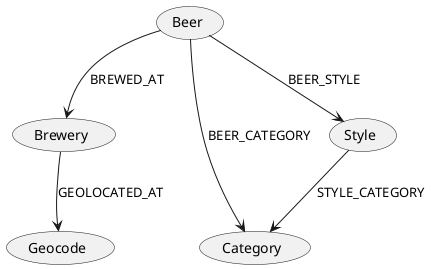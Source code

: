 @startuml openbeerdb
(Beer) --> (Brewery) : BREWED_AT
(Beer) --> (Category) : BEER_CATEGORY
(Beer) --> (Style) : BEER_STYLE
(Style) --> (Category) : STYLE_CATEGORY
(Brewery) --> (Geocode) : GEOLOCATED_AT
@enduml